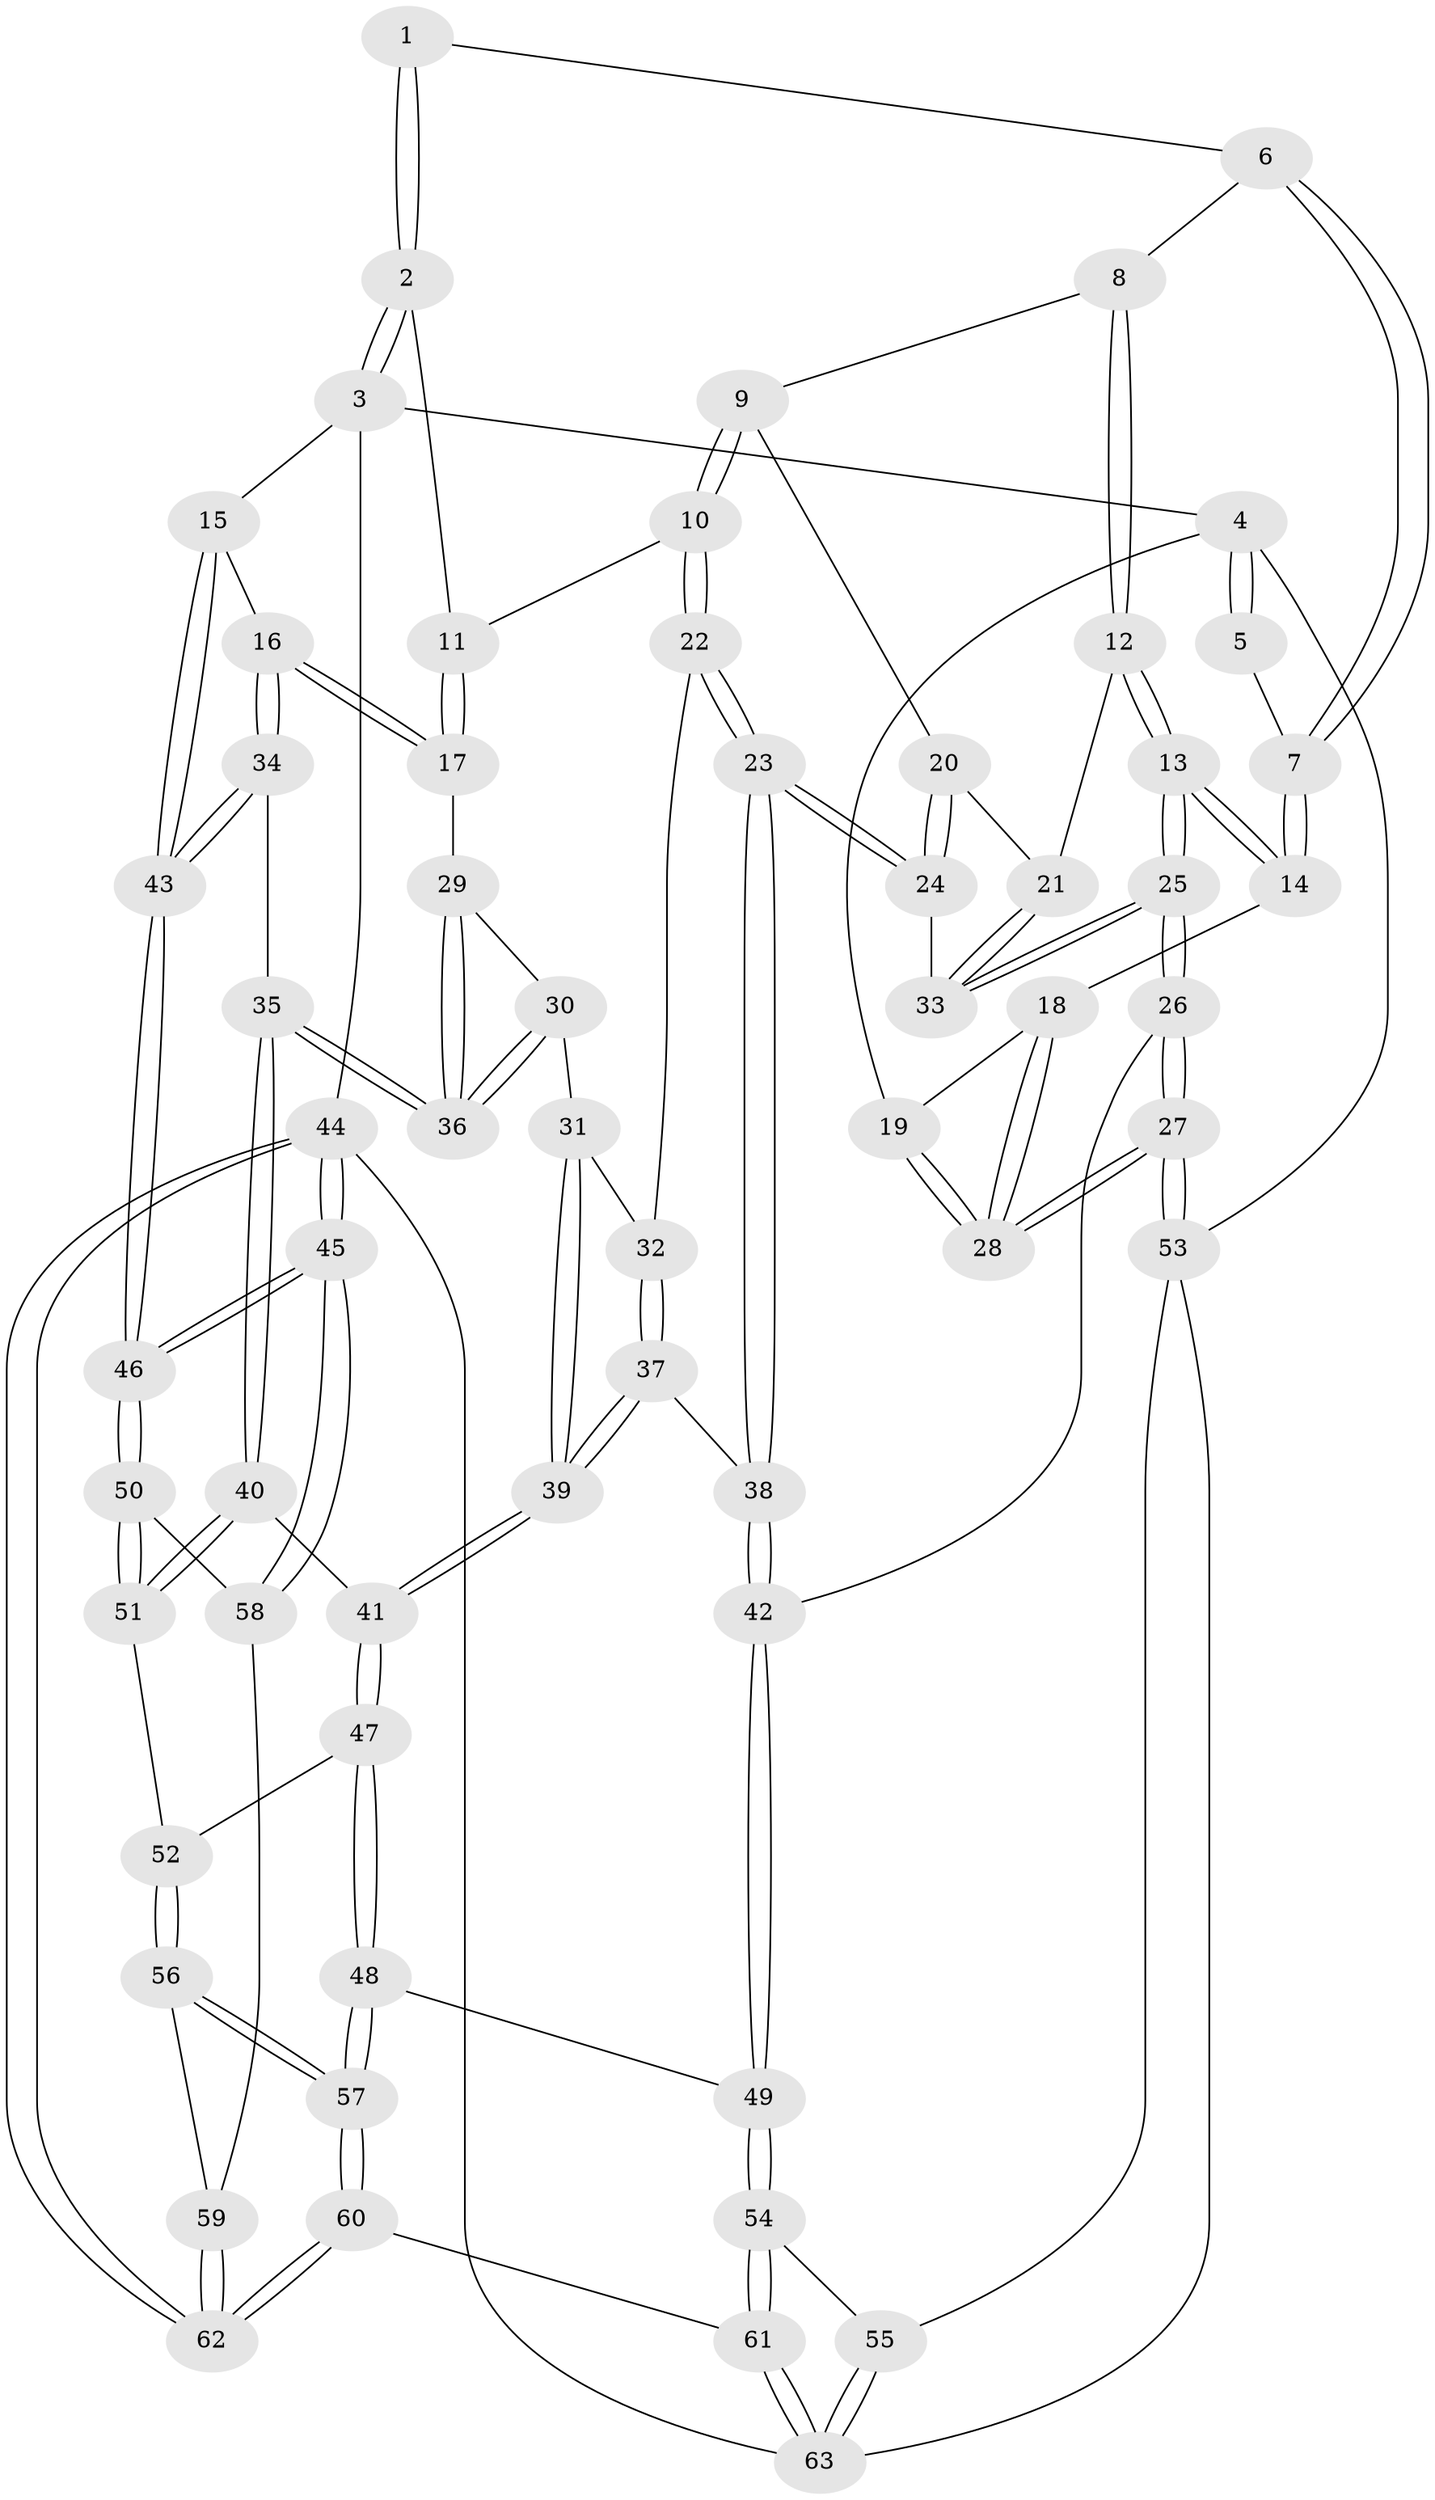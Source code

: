 // Generated by graph-tools (version 1.1) at 2025/59/03/09/25 04:59:39]
// undirected, 63 vertices, 154 edges
graph export_dot {
graph [start="1"]
  node [color=gray90,style=filled];
  1 [pos="+0.28181364046069235+0"];
  2 [pos="+0.844489023998733+0"];
  3 [pos="+1+0"];
  4 [pos="+0+0"];
  5 [pos="+0+0"];
  6 [pos="+0.30057208939806657+0"];
  7 [pos="+0.13173949017846537+0.1555254260467534"];
  8 [pos="+0.33677815388846133+0"];
  9 [pos="+0.47004942771170327+0.13167574056749481"];
  10 [pos="+0.5718701046496866+0.14833875054679338"];
  11 [pos="+0.7368108847271281+0.001748860148945489"];
  12 [pos="+0.23575008059934244+0.20777497432179845"];
  13 [pos="+0.21602325920152543+0.21283513998798803"];
  14 [pos="+0.1314028107726862+0.17518972311300593"];
  15 [pos="+1+0.05760035760222766"];
  16 [pos="+0.8725208981075099+0.25836424398224095"];
  17 [pos="+0.8001033584998103+0.22461421659404154"];
  18 [pos="+0.1018214624758954+0.18400738464631472"];
  19 [pos="+0+0"];
  20 [pos="+0.45405151595906845+0.15112334506834096"];
  21 [pos="+0.28467165192644395+0.23320510741176"];
  22 [pos="+0.5761105503340954+0.18013888532193023"];
  23 [pos="+0.45755404779873154+0.387806733661662"];
  24 [pos="+0.39094499308665626+0.3333283045684659"];
  25 [pos="+0.13105447358029268+0.49988688366106493"];
  26 [pos="+0.12911231373879883+0.5028975016115462"];
  27 [pos="+0+0.57662704426415"];
  28 [pos="+0+0.5435359157304417"];
  29 [pos="+0.7786014205367531+0.2523787907291412"];
  30 [pos="+0.6767096770707959+0.30287664414197674"];
  31 [pos="+0.6725256099217464+0.30291651122026225"];
  32 [pos="+0.6373601980912836+0.2796877395663366"];
  33 [pos="+0.35653530119836274+0.32573158446212325"];
  34 [pos="+0.9057371197065976+0.4774596958836825"];
  35 [pos="+0.8406215141364289+0.5003637669389912"];
  36 [pos="+0.7940964969126226+0.40880746716159133"];
  37 [pos="+0.5158392319326174+0.4332612291752353"];
  38 [pos="+0.4772084975597171+0.43126886959358285"];
  39 [pos="+0.6444324256596755+0.47860741349451935"];
  40 [pos="+0.7983679469206479+0.5352441684094519"];
  41 [pos="+0.6660990176451177+0.4976121531333674"];
  42 [pos="+0.38472116546063206+0.5802843821404036"];
  43 [pos="+1+0.48016617814184215"];
  44 [pos="+1+1"];
  45 [pos="+1+1"];
  46 [pos="+1+0.6476148719828817"];
  47 [pos="+0.5522915183910865+0.6383519099383863"];
  48 [pos="+0.4521421371705165+0.711284099751798"];
  49 [pos="+0.4423943890259139+0.708357281844564"];
  50 [pos="+0.8945880507040639+0.7202942052355275"];
  51 [pos="+0.7933789620137753+0.5803180499119909"];
  52 [pos="+0.7465826774885591+0.6529591482177353"];
  53 [pos="+0+0.5789056902259029"];
  54 [pos="+0.3378654054881272+0.8036116075712499"];
  55 [pos="+0.1570190399832896+0.8101709331774976"];
  56 [pos="+0.661548061102968+0.8661312619559257"];
  57 [pos="+0.6528882782033935+0.8728012691450081"];
  58 [pos="+0.8779021314892983+0.8337966563134649"];
  59 [pos="+0.8101138436997963+0.8462855730799912"];
  60 [pos="+0.6231482247032485+1"];
  61 [pos="+0.39421618400458197+1"];
  62 [pos="+1+1"];
  63 [pos="+0.1364037141795847+1"];
  1 -- 2;
  1 -- 2;
  1 -- 6;
  2 -- 3;
  2 -- 3;
  2 -- 11;
  3 -- 4;
  3 -- 15;
  3 -- 44;
  4 -- 5;
  4 -- 5;
  4 -- 19;
  4 -- 53;
  5 -- 7;
  6 -- 7;
  6 -- 7;
  6 -- 8;
  7 -- 14;
  7 -- 14;
  8 -- 9;
  8 -- 12;
  8 -- 12;
  9 -- 10;
  9 -- 10;
  9 -- 20;
  10 -- 11;
  10 -- 22;
  10 -- 22;
  11 -- 17;
  11 -- 17;
  12 -- 13;
  12 -- 13;
  12 -- 21;
  13 -- 14;
  13 -- 14;
  13 -- 25;
  13 -- 25;
  14 -- 18;
  15 -- 16;
  15 -- 43;
  15 -- 43;
  16 -- 17;
  16 -- 17;
  16 -- 34;
  16 -- 34;
  17 -- 29;
  18 -- 19;
  18 -- 28;
  18 -- 28;
  19 -- 28;
  19 -- 28;
  20 -- 21;
  20 -- 24;
  20 -- 24;
  21 -- 33;
  21 -- 33;
  22 -- 23;
  22 -- 23;
  22 -- 32;
  23 -- 24;
  23 -- 24;
  23 -- 38;
  23 -- 38;
  24 -- 33;
  25 -- 26;
  25 -- 26;
  25 -- 33;
  25 -- 33;
  26 -- 27;
  26 -- 27;
  26 -- 42;
  27 -- 28;
  27 -- 28;
  27 -- 53;
  27 -- 53;
  29 -- 30;
  29 -- 36;
  29 -- 36;
  30 -- 31;
  30 -- 36;
  30 -- 36;
  31 -- 32;
  31 -- 39;
  31 -- 39;
  32 -- 37;
  32 -- 37;
  34 -- 35;
  34 -- 43;
  34 -- 43;
  35 -- 36;
  35 -- 36;
  35 -- 40;
  35 -- 40;
  37 -- 38;
  37 -- 39;
  37 -- 39;
  38 -- 42;
  38 -- 42;
  39 -- 41;
  39 -- 41;
  40 -- 41;
  40 -- 51;
  40 -- 51;
  41 -- 47;
  41 -- 47;
  42 -- 49;
  42 -- 49;
  43 -- 46;
  43 -- 46;
  44 -- 45;
  44 -- 45;
  44 -- 62;
  44 -- 62;
  44 -- 63;
  45 -- 46;
  45 -- 46;
  45 -- 58;
  45 -- 58;
  46 -- 50;
  46 -- 50;
  47 -- 48;
  47 -- 48;
  47 -- 52;
  48 -- 49;
  48 -- 57;
  48 -- 57;
  49 -- 54;
  49 -- 54;
  50 -- 51;
  50 -- 51;
  50 -- 58;
  51 -- 52;
  52 -- 56;
  52 -- 56;
  53 -- 55;
  53 -- 63;
  54 -- 55;
  54 -- 61;
  54 -- 61;
  55 -- 63;
  55 -- 63;
  56 -- 57;
  56 -- 57;
  56 -- 59;
  57 -- 60;
  57 -- 60;
  58 -- 59;
  59 -- 62;
  59 -- 62;
  60 -- 61;
  60 -- 62;
  60 -- 62;
  61 -- 63;
  61 -- 63;
}
